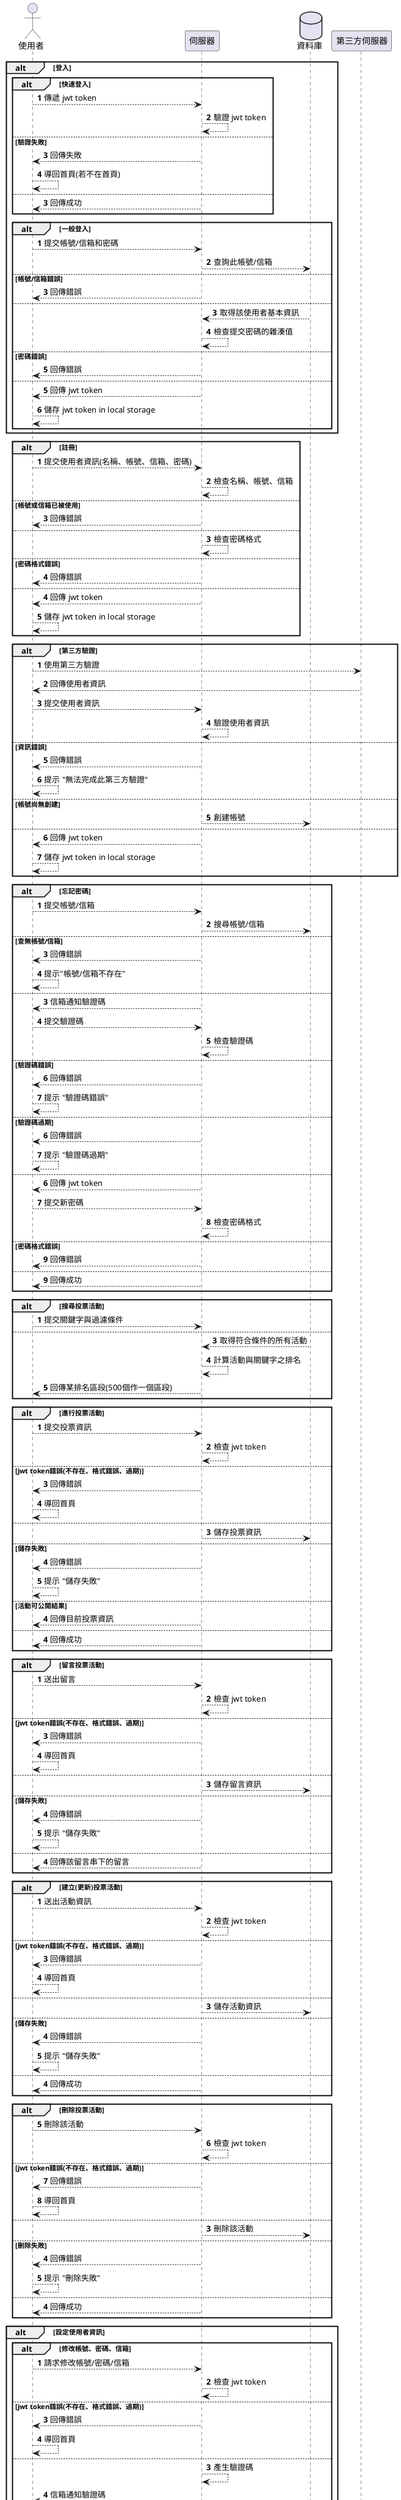 @startuml 時序圖
actor 使用者 as user
participant 伺服器 as server
database 資料庫 as db
participant 第三方伺服器 as thirdServer

alt 登入
    alt 快速登入
        autonumber
        user --> server: 傳遞 jwt token
        server --> server: 驗證 jwt token
    else 驗證失敗
        server --> user: 回傳失敗
        user --> user: 導回首頁(若不在首頁)
    else
        autonumber 3
        server --> user: 回傳成功
    end

    alt 一般登入
        autonumber
        user --> server: 提交帳號/信箱和密碼
        server --> db: 查詢此帳號/信箱
    else 帳號/信箱錯誤
        server --> user: 回傳錯誤
    else
        autonumber 3
        db --> server: 取得該使用者基本資訊
        server --> server: 檢查提交密碼的雜湊值
    else 密碼錯誤
        server --> user: 回傳錯誤
    else
        autonumber 5
        server --> user: 回傳 jwt token
        user --> user: 儲存 jwt token in local storage
    end
end

alt 註冊
    autonumber
    user --> server: 提交使用者資訊(名稱、帳號、信箱、密碼)
    server --> server: 檢查名稱、帳號、信箱
else 帳號或信箱已被使用
    server --> user: 回傳錯誤
else
    autonumber 3
    server --> server: 檢查密碼格式
else 密碼格式錯誤
    server --> user: 回傳錯誤
else
    autonumber 4
    server --> user: 回傳 jwt token
    user --> user: 儲存 jwt token in local storage
end

alt 第三方驗證
    autonumber
    user --> thirdServer: 使用第三方驗證
    thirdServer --> user: 回傳使用者資訊
    user --> server: 提交使用者資訊
    server --> server: 驗證使用者資訊
else 資訊錯誤
    server --> user: 回傳錯誤
    user --> user: 提示 "無法完成此第三方驗證"
else 帳號尚無創建
    autonumber 5
    server --> db: 創建帳號
else
    server --> user: 回傳 jwt token
    user --> user: 儲存 jwt token in local storage
end

alt 忘記密碼
    autonumber
    user --> server: 提交帳號/信箱
    server --> db: 搜尋帳號/信箱
else 查無帳號/信箱
    server --> user: 回傳錯誤
    user --> user: 提示"帳號/信箱不存在"
else
    autonumber 3
    server --> user: 信箱通知驗證碼
    user --> server: 提交驗證碼
    server --> server: 檢查驗證碼
else 驗證碼錯誤
    server --> user: 回傳錯誤
    user --> user: 提示 "驗證碼錯誤"
else 驗證碼過期
    autonumber 6
    server --> user: 回傳錯誤
    user --> user: 提示 "驗證碼過期"
else
    autonumber 6
    server --> user: 回傳 jwt token
    user --> server: 提交新密碼
    server --> server: 檢查密碼格式
else 密碼格式錯誤
    server --> user: 回傳錯誤
else
    autonumber 9
    server --> user: 回傳成功
end

alt 搜尋投票活動
    autonumber
    user --> server: 提交關鍵字與過濾條件
else
    autonumber 3
    db --> server: 取得符合條件的所有活動
    server --> server: 計算活動與關鍵字之排名
    server --> user: 回傳某排名區段(500個作一個區段)
end

alt 進行投票活動
    autonumber
    user --> server: 提交投票資訊
    server --> server: 檢查 jwt token
else jwt token錯誤(不存在、格式錯誤、過期)
    server --> user: 回傳錯誤
    user --> user: 導回首頁
else
    autonumber 3
    server --> db: 儲存投票資訊
else 儲存失敗
    server --> user: 回傳錯誤
    user --> user: 提示 "儲存失敗"
else 活動可公開結果
    autonumber 4
    server --> user: 回傳目前投票資訊
else
    autonumber 4
    server --> user: 回傳成功
end

alt 留言投票活動
    autonumber
    user --> server: 送出留言
    server --> server: 檢查 jwt token
else jwt token錯誤(不存在、格式錯誤、過期)
    server --> user: 回傳錯誤
    user --> user: 導回首頁
else
    autonumber 3
    server --> db: 儲存留言資訊
else 儲存失敗
    server --> user: 回傳錯誤
    user --> user: 提示 "儲存失敗"
else
    autonumber 4
    server --> user: 回傳該留言串下的留言
end

alt 建立(更新)投票活動
    autonumber
    user --> server: 送出活動資訊
    server --> server: 檢查 jwt token
else jwt token錯誤(不存在、格式錯誤、過期)
    server --> user: 回傳錯誤
    user --> user: 導回首頁
else
    autonumber 3
    server --> db: 儲存活動資訊
else 儲存失敗
    server --> user: 回傳錯誤
    user --> user: 提示 "儲存失敗"
else
    autonumber 4
    server --> user: 回傳成功
end

alt 刪除投票活動
    user --> server: 刪除該活動
    server --> server: 檢查 jwt token
else jwt token錯誤(不存在、格式錯誤、過期)
    server --> user: 回傳錯誤
    user --> user: 導回首頁
else
    autonumber 3
    server --> db: 刪除該活動
else 刪除失敗
    server --> user: 回傳錯誤
    user --> user: 提示 "刪除失敗"
else
    autonumber 4
    server --> user: 回傳成功
end

alt 設定使用者資訊
    alt 修改帳號、密碼、信箱
        autonumber
        user --> server: 請求修改帳號/密碼/信箱
        server --> server: 檢查 jwt token
    else jwt token錯誤(不存在、格式錯誤、過期)
        server --> user: 回傳錯誤
        user --> user: 導回首頁
    else
        autonumber 3
        server --> server: 產生驗證碼
        server --> user: 信箱通知驗證碼
        user --> server: 送出驗證碼
        server --> server: 檢查驗證碼
    else 驗證碼錯誤
        server --> user: 回傳錯誤
        user --> user: 提示 "驗證碼錯誤"
    else 驗證碼過期
        autonumber 7
        server --> user: 回傳錯誤
        user --> user: 提示 "驗證碼過期"
    else
        autonumber 7
        server --> user: 回傳成功
        user --> server: 提交帳號/密碼/信箱
        server --> server: 檢查 jwt token
    else jwt token錯誤(不存在、格式錯誤、過期)
        server --> user: 回傳錯誤
        user --> user: 導回首頁
    else
        autonumber 10
        server --> db: 更新帳號/密碼/信箱
    else 更新失敗
        server --> user: 回傳錯誤
        user --> user: 提示 "更新失敗"
    else
        autonumber 11
        server --> user: 回傳成功
    end

    alt 修改名稱、圖片
        autonumber
        user --> server: 送出名稱/圖片
        server --> server: 檢查 jwt token
    else jwt token錯誤(不存在、格式錯誤、過期)
        server --> user: 回傳錯誤
        user --> user: 導回首頁
    else
        autonumber 3
        server --> db: 更新名稱/圖片
    else 更新失敗
        server --> user: 回傳錯誤
        user --> user: 提示 "更新失敗"
    else
        autonumber 4
        server --> user: 回傳成功
        user --> user: 重整頁面
    end
end
@enduml